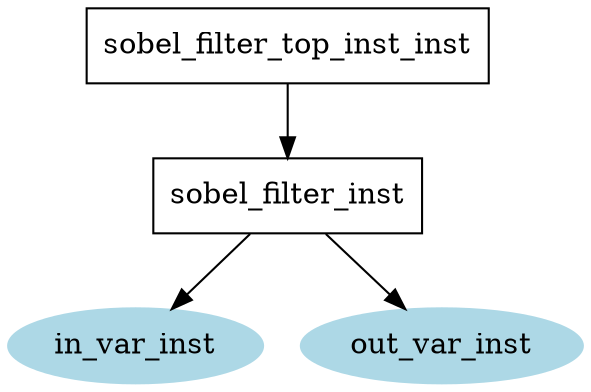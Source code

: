 digraph {
Node0x2b5a490[label="sobel_filter_inst", shape="box"];
Node0x2b5fe40[label="sobel_filter_top_inst_inst", shape="box"];
Node0x2b5fe40 -> Node0x2b5a490;
Node0x2b60180[label="in_var_inst", style=filled, color="lightblue"];
Node0x2b5a490 -> Node0x2b60180;
Node0x2b614c0[label="out_var_inst", style=filled, color="lightblue"];
Node0x2b5a490 -> Node0x2b614c0;
}

